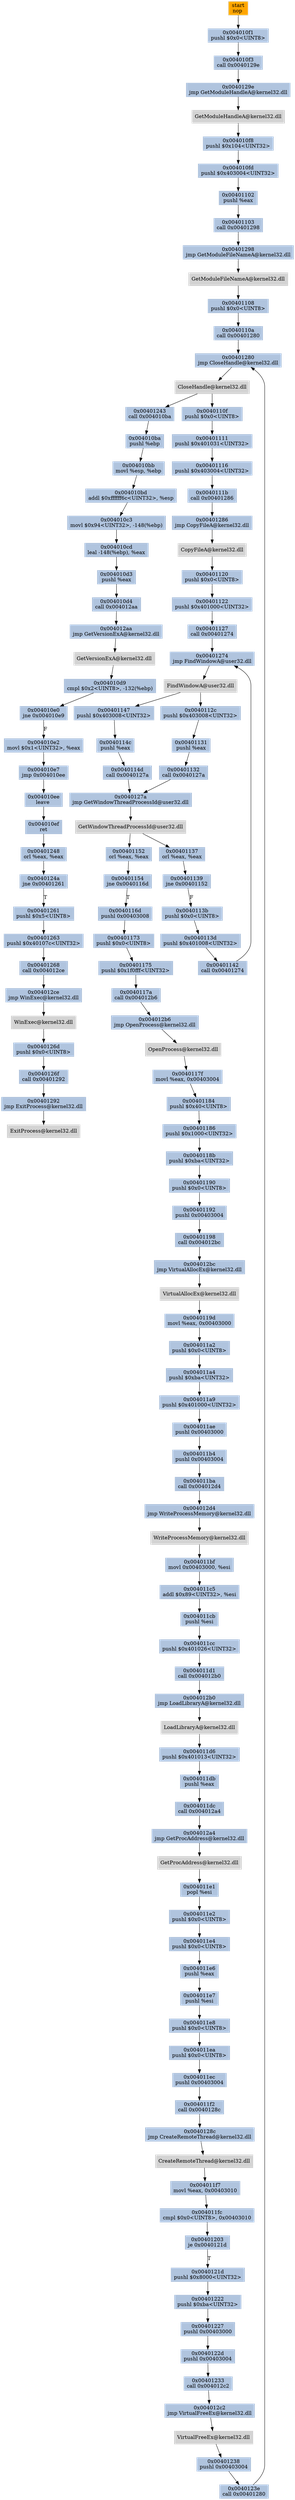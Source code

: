 digraph G {
node[shape=rectangle,style=filled,fillcolor=lightsteelblue,color=lightsteelblue]
bgcolor="transparent"
a0x004010f0nop_[label="start\nnop ",fillcolor="orange",color="lightgrey"];
a0x004010f1pushl_0x0UINT8[label="0x004010f1\npushl $0x0<UINT8>"];
a0x004010f3call_0x0040129e[label="0x004010f3\ncall 0x0040129e"];
a0x0040129ejmp_GetModuleHandleA_kernel32_dll[label="0x0040129e\njmp GetModuleHandleA@kernel32.dll"];
GetModuleHandleA_kernel32_dll[label="GetModuleHandleA@kernel32.dll",fillcolor="lightgrey",color="lightgrey"];
a0x004010f8pushl_0x104UINT32[label="0x004010f8\npushl $0x104<UINT32>"];
a0x004010fdpushl_0x403004UINT32[label="0x004010fd\npushl $0x403004<UINT32>"];
a0x00401102pushl_eax[label="0x00401102\npushl %eax"];
a0x00401103call_0x00401298[label="0x00401103\ncall 0x00401298"];
a0x00401298jmp_GetModuleFileNameA_kernel32_dll[label="0x00401298\njmp GetModuleFileNameA@kernel32.dll"];
GetModuleFileNameA_kernel32_dll[label="GetModuleFileNameA@kernel32.dll",fillcolor="lightgrey",color="lightgrey"];
a0x00401108pushl_0x0UINT8[label="0x00401108\npushl $0x0<UINT8>"];
a0x0040110acall_0x00401280[label="0x0040110a\ncall 0x00401280"];
a0x00401280jmp_CloseHandle_kernel32_dll[label="0x00401280\njmp CloseHandle@kernel32.dll"];
CloseHandle_kernel32_dll[label="CloseHandle@kernel32.dll",fillcolor="lightgrey",color="lightgrey"];
a0x0040110fpushl_0x0UINT8[label="0x0040110f\npushl $0x0<UINT8>"];
a0x00401111pushl_0x401031UINT32[label="0x00401111\npushl $0x401031<UINT32>"];
a0x00401116pushl_0x403004UINT32[label="0x00401116\npushl $0x403004<UINT32>"];
a0x0040111bcall_0x00401286[label="0x0040111b\ncall 0x00401286"];
a0x00401286jmp_CopyFileA_kernel32_dll[label="0x00401286\njmp CopyFileA@kernel32.dll"];
CopyFileA_kernel32_dll[label="CopyFileA@kernel32.dll",fillcolor="lightgrey",color="lightgrey"];
a0x00401120pushl_0x0UINT8[label="0x00401120\npushl $0x0<UINT8>"];
a0x00401122pushl_0x401000UINT32[label="0x00401122\npushl $0x401000<UINT32>"];
a0x00401127call_0x00401274[label="0x00401127\ncall 0x00401274"];
a0x00401274jmp_FindWindowA_user32_dll[label="0x00401274\njmp FindWindowA@user32.dll"];
FindWindowA_user32_dll[label="FindWindowA@user32.dll",fillcolor="lightgrey",color="lightgrey"];
a0x0040112cpushl_0x403008UINT32[label="0x0040112c\npushl $0x403008<UINT32>"];
a0x00401131pushl_eax[label="0x00401131\npushl %eax"];
a0x00401132call_0x0040127a[label="0x00401132\ncall 0x0040127a"];
a0x0040127ajmp_GetWindowThreadProcessId_user32_dll[label="0x0040127a\njmp GetWindowThreadProcessId@user32.dll"];
GetWindowThreadProcessId_user32_dll[label="GetWindowThreadProcessId@user32.dll",fillcolor="lightgrey",color="lightgrey"];
a0x00401137orl_eax_eax[label="0x00401137\norl %eax, %eax"];
a0x00401139jne_0x00401152[label="0x00401139\njne 0x00401152"];
a0x0040113bpushl_0x0UINT8[label="0x0040113b\npushl $0x0<UINT8>"];
a0x0040113dpushl_0x401008UINT32[label="0x0040113d\npushl $0x401008<UINT32>"];
a0x00401142call_0x00401274[label="0x00401142\ncall 0x00401274"];
a0x00401147pushl_0x403008UINT32[label="0x00401147\npushl $0x403008<UINT32>"];
a0x0040114cpushl_eax[label="0x0040114c\npushl %eax"];
a0x0040114dcall_0x0040127a[label="0x0040114d\ncall 0x0040127a"];
a0x00401152orl_eax_eax[label="0x00401152\norl %eax, %eax"];
a0x00401154jne_0x0040116d[label="0x00401154\njne 0x0040116d"];
a0x0040116dpushl_0x00403008[label="0x0040116d\npushl 0x00403008"];
a0x00401173pushl_0x0UINT8[label="0x00401173\npushl $0x0<UINT8>"];
a0x00401175pushl_0x1f0fffUINT32[label="0x00401175\npushl $0x1f0fff<UINT32>"];
a0x0040117acall_0x004012b6[label="0x0040117a\ncall 0x004012b6"];
a0x004012b6jmp_OpenProcess_kernel32_dll[label="0x004012b6\njmp OpenProcess@kernel32.dll"];
OpenProcess_kernel32_dll[label="OpenProcess@kernel32.dll",fillcolor="lightgrey",color="lightgrey"];
a0x0040117fmovl_eax_0x00403004[label="0x0040117f\nmovl %eax, 0x00403004"];
a0x00401184pushl_0x40UINT8[label="0x00401184\npushl $0x40<UINT8>"];
a0x00401186pushl_0x1000UINT32[label="0x00401186\npushl $0x1000<UINT32>"];
a0x0040118bpushl_0xbaUINT32[label="0x0040118b\npushl $0xba<UINT32>"];
a0x00401190pushl_0x0UINT8[label="0x00401190\npushl $0x0<UINT8>"];
a0x00401192pushl_0x00403004[label="0x00401192\npushl 0x00403004"];
a0x00401198call_0x004012bc[label="0x00401198\ncall 0x004012bc"];
a0x004012bcjmp_VirtualAllocEx_kernel32_dll[label="0x004012bc\njmp VirtualAllocEx@kernel32.dll"];
VirtualAllocEx_kernel32_dll[label="VirtualAllocEx@kernel32.dll",fillcolor="lightgrey",color="lightgrey"];
a0x0040119dmovl_eax_0x00403000[label="0x0040119d\nmovl %eax, 0x00403000"];
a0x004011a2pushl_0x0UINT8[label="0x004011a2\npushl $0x0<UINT8>"];
a0x004011a4pushl_0xbaUINT32[label="0x004011a4\npushl $0xba<UINT32>"];
a0x004011a9pushl_0x401000UINT32[label="0x004011a9\npushl $0x401000<UINT32>"];
a0x004011aepushl_0x00403000[label="0x004011ae\npushl 0x00403000"];
a0x004011b4pushl_0x00403004[label="0x004011b4\npushl 0x00403004"];
a0x004011bacall_0x004012d4[label="0x004011ba\ncall 0x004012d4"];
a0x004012d4jmp_WriteProcessMemory_kernel32_dll[label="0x004012d4\njmp WriteProcessMemory@kernel32.dll"];
WriteProcessMemory_kernel32_dll[label="WriteProcessMemory@kernel32.dll",fillcolor="lightgrey",color="lightgrey"];
a0x004011bfmovl_0x00403000_esi[label="0x004011bf\nmovl 0x00403000, %esi"];
a0x004011c5addl_0x89UINT32_esi[label="0x004011c5\naddl $0x89<UINT32>, %esi"];
a0x004011cbpushl_esi[label="0x004011cb\npushl %esi"];
a0x004011ccpushl_0x401026UINT32[label="0x004011cc\npushl $0x401026<UINT32>"];
a0x004011d1call_0x004012b0[label="0x004011d1\ncall 0x004012b0"];
a0x004012b0jmp_LoadLibraryA_kernel32_dll[label="0x004012b0\njmp LoadLibraryA@kernel32.dll"];
LoadLibraryA_kernel32_dll[label="LoadLibraryA@kernel32.dll",fillcolor="lightgrey",color="lightgrey"];
a0x004011d6pushl_0x401013UINT32[label="0x004011d6\npushl $0x401013<UINT32>"];
a0x004011dbpushl_eax[label="0x004011db\npushl %eax"];
a0x004011dccall_0x004012a4[label="0x004011dc\ncall 0x004012a4"];
a0x004012a4jmp_GetProcAddress_kernel32_dll[label="0x004012a4\njmp GetProcAddress@kernel32.dll"];
GetProcAddress_kernel32_dll[label="GetProcAddress@kernel32.dll",fillcolor="lightgrey",color="lightgrey"];
a0x004011e1popl_esi[label="0x004011e1\npopl %esi"];
a0x004011e2pushl_0x0UINT8[label="0x004011e2\npushl $0x0<UINT8>"];
a0x004011e4pushl_0x0UINT8[label="0x004011e4\npushl $0x0<UINT8>"];
a0x004011e6pushl_eax[label="0x004011e6\npushl %eax"];
a0x004011e7pushl_esi[label="0x004011e7\npushl %esi"];
a0x004011e8pushl_0x0UINT8[label="0x004011e8\npushl $0x0<UINT8>"];
a0x004011eapushl_0x0UINT8[label="0x004011ea\npushl $0x0<UINT8>"];
a0x004011ecpushl_0x00403004[label="0x004011ec\npushl 0x00403004"];
a0x004011f2call_0x0040128c[label="0x004011f2\ncall 0x0040128c"];
a0x0040128cjmp_CreateRemoteThread_kernel32_dll[label="0x0040128c\njmp CreateRemoteThread@kernel32.dll"];
CreateRemoteThread_kernel32_dll[label="CreateRemoteThread@kernel32.dll",fillcolor="lightgrey",color="lightgrey"];
a0x004011f7movl_eax_0x00403010[label="0x004011f7\nmovl %eax, 0x00403010"];
a0x004011fccmpl_0x0UINT8_0x00403010[label="0x004011fc\ncmpl $0x0<UINT8>, 0x00403010"];
a0x00401203je_0x0040121d[label="0x00401203\nje 0x0040121d"];
a0x0040121dpushl_0x8000UINT32[label="0x0040121d\npushl $0x8000<UINT32>"];
a0x00401222pushl_0xbaUINT32[label="0x00401222\npushl $0xba<UINT32>"];
a0x00401227pushl_0x00403000[label="0x00401227\npushl 0x00403000"];
a0x0040122dpushl_0x00403004[label="0x0040122d\npushl 0x00403004"];
a0x00401233call_0x004012c2[label="0x00401233\ncall 0x004012c2"];
a0x004012c2jmp_VirtualFreeEx_kernel32_dll[label="0x004012c2\njmp VirtualFreeEx@kernel32.dll"];
VirtualFreeEx_kernel32_dll[label="VirtualFreeEx@kernel32.dll",fillcolor="lightgrey",color="lightgrey"];
a0x00401238pushl_0x00403004[label="0x00401238\npushl 0x00403004"];
a0x0040123ecall_0x00401280[label="0x0040123e\ncall 0x00401280"];
a0x00401243call_0x004010ba[label="0x00401243\ncall 0x004010ba"];
a0x004010bapushl_ebp[label="0x004010ba\npushl %ebp"];
a0x004010bbmovl_esp_ebp[label="0x004010bb\nmovl %esp, %ebp"];
a0x004010bdaddl_0xffffff6cUINT32_esp[label="0x004010bd\naddl $0xffffff6c<UINT32>, %esp"];
a0x004010c3movl_0x94UINT32__148ebp_[label="0x004010c3\nmovl $0x94<UINT32>, -148(%ebp)"];
a0x004010cdleal__148ebp__eax[label="0x004010cd\nleal -148(%ebp), %eax"];
a0x004010d3pushl_eax[label="0x004010d3\npushl %eax"];
a0x004010d4call_0x004012aa[label="0x004010d4\ncall 0x004012aa"];
a0x004012aajmp_GetVersionExA_kernel32_dll[label="0x004012aa\njmp GetVersionExA@kernel32.dll"];
GetVersionExA_kernel32_dll[label="GetVersionExA@kernel32.dll",fillcolor="lightgrey",color="lightgrey"];
a0x004010d9cmpl_0x2UINT8__132ebp_[label="0x004010d9\ncmpl $0x2<UINT8>, -132(%ebp)"];
a0x004010e0jne_0x004010e9[label="0x004010e0\njne 0x004010e9"];
a0x004010e2movl_0x1UINT32_eax[label="0x004010e2\nmovl $0x1<UINT32>, %eax"];
a0x004010e7jmp_0x004010ee[label="0x004010e7\njmp 0x004010ee"];
a0x004010eeleave_[label="0x004010ee\nleave "];
a0x004010efret[label="0x004010ef\nret"];
a0x00401248orl_eax_eax[label="0x00401248\norl %eax, %eax"];
a0x0040124ajne_0x00401261[label="0x0040124a\njne 0x00401261"];
a0x00401261pushl_0x5UINT8[label="0x00401261\npushl $0x5<UINT8>"];
a0x00401263pushl_0x40107cUINT32[label="0x00401263\npushl $0x40107c<UINT32>"];
a0x00401268call_0x004012ce[label="0x00401268\ncall 0x004012ce"];
a0x004012cejmp_WinExec_kernel32_dll[label="0x004012ce\njmp WinExec@kernel32.dll"];
WinExec_kernel32_dll[label="WinExec@kernel32.dll",fillcolor="lightgrey",color="lightgrey"];
a0x0040126dpushl_0x0UINT8[label="0x0040126d\npushl $0x0<UINT8>"];
a0x0040126fcall_0x00401292[label="0x0040126f\ncall 0x00401292"];
a0x00401292jmp_ExitProcess_kernel32_dll[label="0x00401292\njmp ExitProcess@kernel32.dll"];
ExitProcess_kernel32_dll[label="ExitProcess@kernel32.dll",fillcolor="lightgrey",color="lightgrey"];
a0x004010f0nop_ -> a0x004010f1pushl_0x0UINT8 [color="#000000"];
a0x004010f1pushl_0x0UINT8 -> a0x004010f3call_0x0040129e [color="#000000"];
a0x004010f3call_0x0040129e -> a0x0040129ejmp_GetModuleHandleA_kernel32_dll [color="#000000"];
a0x0040129ejmp_GetModuleHandleA_kernel32_dll -> GetModuleHandleA_kernel32_dll [color="#000000"];
GetModuleHandleA_kernel32_dll -> a0x004010f8pushl_0x104UINT32 [color="#000000"];
a0x004010f8pushl_0x104UINT32 -> a0x004010fdpushl_0x403004UINT32 [color="#000000"];
a0x004010fdpushl_0x403004UINT32 -> a0x00401102pushl_eax [color="#000000"];
a0x00401102pushl_eax -> a0x00401103call_0x00401298 [color="#000000"];
a0x00401103call_0x00401298 -> a0x00401298jmp_GetModuleFileNameA_kernel32_dll [color="#000000"];
a0x00401298jmp_GetModuleFileNameA_kernel32_dll -> GetModuleFileNameA_kernel32_dll [color="#000000"];
GetModuleFileNameA_kernel32_dll -> a0x00401108pushl_0x0UINT8 [color="#000000"];
a0x00401108pushl_0x0UINT8 -> a0x0040110acall_0x00401280 [color="#000000"];
a0x0040110acall_0x00401280 -> a0x00401280jmp_CloseHandle_kernel32_dll [color="#000000"];
a0x00401280jmp_CloseHandle_kernel32_dll -> CloseHandle_kernel32_dll [color="#000000"];
CloseHandle_kernel32_dll -> a0x0040110fpushl_0x0UINT8 [color="#000000"];
a0x0040110fpushl_0x0UINT8 -> a0x00401111pushl_0x401031UINT32 [color="#000000"];
a0x00401111pushl_0x401031UINT32 -> a0x00401116pushl_0x403004UINT32 [color="#000000"];
a0x00401116pushl_0x403004UINT32 -> a0x0040111bcall_0x00401286 [color="#000000"];
a0x0040111bcall_0x00401286 -> a0x00401286jmp_CopyFileA_kernel32_dll [color="#000000"];
a0x00401286jmp_CopyFileA_kernel32_dll -> CopyFileA_kernel32_dll [color="#000000"];
CopyFileA_kernel32_dll -> a0x00401120pushl_0x0UINT8 [color="#000000"];
a0x00401120pushl_0x0UINT8 -> a0x00401122pushl_0x401000UINT32 [color="#000000"];
a0x00401122pushl_0x401000UINT32 -> a0x00401127call_0x00401274 [color="#000000"];
a0x00401127call_0x00401274 -> a0x00401274jmp_FindWindowA_user32_dll [color="#000000"];
a0x00401274jmp_FindWindowA_user32_dll -> FindWindowA_user32_dll [color="#000000"];
FindWindowA_user32_dll -> a0x0040112cpushl_0x403008UINT32 [color="#000000"];
a0x0040112cpushl_0x403008UINT32 -> a0x00401131pushl_eax [color="#000000"];
a0x00401131pushl_eax -> a0x00401132call_0x0040127a [color="#000000"];
a0x00401132call_0x0040127a -> a0x0040127ajmp_GetWindowThreadProcessId_user32_dll [color="#000000"];
a0x0040127ajmp_GetWindowThreadProcessId_user32_dll -> GetWindowThreadProcessId_user32_dll [color="#000000"];
GetWindowThreadProcessId_user32_dll -> a0x00401137orl_eax_eax [color="#000000"];
a0x00401137orl_eax_eax -> a0x00401139jne_0x00401152 [color="#000000"];
a0x00401139jne_0x00401152 -> a0x0040113bpushl_0x0UINT8 [color="#000000",label="F"];
a0x0040113bpushl_0x0UINT8 -> a0x0040113dpushl_0x401008UINT32 [color="#000000"];
a0x0040113dpushl_0x401008UINT32 -> a0x00401142call_0x00401274 [color="#000000"];
a0x00401142call_0x00401274 -> a0x00401274jmp_FindWindowA_user32_dll [color="#000000"];
FindWindowA_user32_dll -> a0x00401147pushl_0x403008UINT32 [color="#000000"];
a0x00401147pushl_0x403008UINT32 -> a0x0040114cpushl_eax [color="#000000"];
a0x0040114cpushl_eax -> a0x0040114dcall_0x0040127a [color="#000000"];
a0x0040114dcall_0x0040127a -> a0x0040127ajmp_GetWindowThreadProcessId_user32_dll [color="#000000"];
GetWindowThreadProcessId_user32_dll -> a0x00401152orl_eax_eax [color="#000000"];
a0x00401152orl_eax_eax -> a0x00401154jne_0x0040116d [color="#000000"];
a0x00401154jne_0x0040116d -> a0x0040116dpushl_0x00403008 [color="#000000",label="T"];
a0x0040116dpushl_0x00403008 -> a0x00401173pushl_0x0UINT8 [color="#000000"];
a0x00401173pushl_0x0UINT8 -> a0x00401175pushl_0x1f0fffUINT32 [color="#000000"];
a0x00401175pushl_0x1f0fffUINT32 -> a0x0040117acall_0x004012b6 [color="#000000"];
a0x0040117acall_0x004012b6 -> a0x004012b6jmp_OpenProcess_kernel32_dll [color="#000000"];
a0x004012b6jmp_OpenProcess_kernel32_dll -> OpenProcess_kernel32_dll [color="#000000"];
OpenProcess_kernel32_dll -> a0x0040117fmovl_eax_0x00403004 [color="#000000"];
a0x0040117fmovl_eax_0x00403004 -> a0x00401184pushl_0x40UINT8 [color="#000000"];
a0x00401184pushl_0x40UINT8 -> a0x00401186pushl_0x1000UINT32 [color="#000000"];
a0x00401186pushl_0x1000UINT32 -> a0x0040118bpushl_0xbaUINT32 [color="#000000"];
a0x0040118bpushl_0xbaUINT32 -> a0x00401190pushl_0x0UINT8 [color="#000000"];
a0x00401190pushl_0x0UINT8 -> a0x00401192pushl_0x00403004 [color="#000000"];
a0x00401192pushl_0x00403004 -> a0x00401198call_0x004012bc [color="#000000"];
a0x00401198call_0x004012bc -> a0x004012bcjmp_VirtualAllocEx_kernel32_dll [color="#000000"];
a0x004012bcjmp_VirtualAllocEx_kernel32_dll -> VirtualAllocEx_kernel32_dll [color="#000000"];
VirtualAllocEx_kernel32_dll -> a0x0040119dmovl_eax_0x00403000 [color="#000000"];
a0x0040119dmovl_eax_0x00403000 -> a0x004011a2pushl_0x0UINT8 [color="#000000"];
a0x004011a2pushl_0x0UINT8 -> a0x004011a4pushl_0xbaUINT32 [color="#000000"];
a0x004011a4pushl_0xbaUINT32 -> a0x004011a9pushl_0x401000UINT32 [color="#000000"];
a0x004011a9pushl_0x401000UINT32 -> a0x004011aepushl_0x00403000 [color="#000000"];
a0x004011aepushl_0x00403000 -> a0x004011b4pushl_0x00403004 [color="#000000"];
a0x004011b4pushl_0x00403004 -> a0x004011bacall_0x004012d4 [color="#000000"];
a0x004011bacall_0x004012d4 -> a0x004012d4jmp_WriteProcessMemory_kernel32_dll [color="#000000"];
a0x004012d4jmp_WriteProcessMemory_kernel32_dll -> WriteProcessMemory_kernel32_dll [color="#000000"];
WriteProcessMemory_kernel32_dll -> a0x004011bfmovl_0x00403000_esi [color="#000000"];
a0x004011bfmovl_0x00403000_esi -> a0x004011c5addl_0x89UINT32_esi [color="#000000"];
a0x004011c5addl_0x89UINT32_esi -> a0x004011cbpushl_esi [color="#000000"];
a0x004011cbpushl_esi -> a0x004011ccpushl_0x401026UINT32 [color="#000000"];
a0x004011ccpushl_0x401026UINT32 -> a0x004011d1call_0x004012b0 [color="#000000"];
a0x004011d1call_0x004012b0 -> a0x004012b0jmp_LoadLibraryA_kernel32_dll [color="#000000"];
a0x004012b0jmp_LoadLibraryA_kernel32_dll -> LoadLibraryA_kernel32_dll [color="#000000"];
LoadLibraryA_kernel32_dll -> a0x004011d6pushl_0x401013UINT32 [color="#000000"];
a0x004011d6pushl_0x401013UINT32 -> a0x004011dbpushl_eax [color="#000000"];
a0x004011dbpushl_eax -> a0x004011dccall_0x004012a4 [color="#000000"];
a0x004011dccall_0x004012a4 -> a0x004012a4jmp_GetProcAddress_kernel32_dll [color="#000000"];
a0x004012a4jmp_GetProcAddress_kernel32_dll -> GetProcAddress_kernel32_dll [color="#000000"];
GetProcAddress_kernel32_dll -> a0x004011e1popl_esi [color="#000000"];
a0x004011e1popl_esi -> a0x004011e2pushl_0x0UINT8 [color="#000000"];
a0x004011e2pushl_0x0UINT8 -> a0x004011e4pushl_0x0UINT8 [color="#000000"];
a0x004011e4pushl_0x0UINT8 -> a0x004011e6pushl_eax [color="#000000"];
a0x004011e6pushl_eax -> a0x004011e7pushl_esi [color="#000000"];
a0x004011e7pushl_esi -> a0x004011e8pushl_0x0UINT8 [color="#000000"];
a0x004011e8pushl_0x0UINT8 -> a0x004011eapushl_0x0UINT8 [color="#000000"];
a0x004011eapushl_0x0UINT8 -> a0x004011ecpushl_0x00403004 [color="#000000"];
a0x004011ecpushl_0x00403004 -> a0x004011f2call_0x0040128c [color="#000000"];
a0x004011f2call_0x0040128c -> a0x0040128cjmp_CreateRemoteThread_kernel32_dll [color="#000000"];
a0x0040128cjmp_CreateRemoteThread_kernel32_dll -> CreateRemoteThread_kernel32_dll [color="#000000"];
CreateRemoteThread_kernel32_dll -> a0x004011f7movl_eax_0x00403010 [color="#000000"];
a0x004011f7movl_eax_0x00403010 -> a0x004011fccmpl_0x0UINT8_0x00403010 [color="#000000"];
a0x004011fccmpl_0x0UINT8_0x00403010 -> a0x00401203je_0x0040121d [color="#000000"];
a0x00401203je_0x0040121d -> a0x0040121dpushl_0x8000UINT32 [color="#000000",label="T"];
a0x0040121dpushl_0x8000UINT32 -> a0x00401222pushl_0xbaUINT32 [color="#000000"];
a0x00401222pushl_0xbaUINT32 -> a0x00401227pushl_0x00403000 [color="#000000"];
a0x00401227pushl_0x00403000 -> a0x0040122dpushl_0x00403004 [color="#000000"];
a0x0040122dpushl_0x00403004 -> a0x00401233call_0x004012c2 [color="#000000"];
a0x00401233call_0x004012c2 -> a0x004012c2jmp_VirtualFreeEx_kernel32_dll [color="#000000"];
a0x004012c2jmp_VirtualFreeEx_kernel32_dll -> VirtualFreeEx_kernel32_dll [color="#000000"];
VirtualFreeEx_kernel32_dll -> a0x00401238pushl_0x00403004 [color="#000000"];
a0x00401238pushl_0x00403004 -> a0x0040123ecall_0x00401280 [color="#000000"];
a0x0040123ecall_0x00401280 -> a0x00401280jmp_CloseHandle_kernel32_dll [color="#000000"];
CloseHandle_kernel32_dll -> a0x00401243call_0x004010ba [color="#000000"];
a0x00401243call_0x004010ba -> a0x004010bapushl_ebp [color="#000000"];
a0x004010bapushl_ebp -> a0x004010bbmovl_esp_ebp [color="#000000"];
a0x004010bbmovl_esp_ebp -> a0x004010bdaddl_0xffffff6cUINT32_esp [color="#000000"];
a0x004010bdaddl_0xffffff6cUINT32_esp -> a0x004010c3movl_0x94UINT32__148ebp_ [color="#000000"];
a0x004010c3movl_0x94UINT32__148ebp_ -> a0x004010cdleal__148ebp__eax [color="#000000"];
a0x004010cdleal__148ebp__eax -> a0x004010d3pushl_eax [color="#000000"];
a0x004010d3pushl_eax -> a0x004010d4call_0x004012aa [color="#000000"];
a0x004010d4call_0x004012aa -> a0x004012aajmp_GetVersionExA_kernel32_dll [color="#000000"];
a0x004012aajmp_GetVersionExA_kernel32_dll -> GetVersionExA_kernel32_dll [color="#000000"];
GetVersionExA_kernel32_dll -> a0x004010d9cmpl_0x2UINT8__132ebp_ [color="#000000"];
a0x004010d9cmpl_0x2UINT8__132ebp_ -> a0x004010e0jne_0x004010e9 [color="#000000"];
a0x004010e0jne_0x004010e9 -> a0x004010e2movl_0x1UINT32_eax [color="#000000",label="F"];
a0x004010e2movl_0x1UINT32_eax -> a0x004010e7jmp_0x004010ee [color="#000000"];
a0x004010e7jmp_0x004010ee -> a0x004010eeleave_ [color="#000000"];
a0x004010eeleave_ -> a0x004010efret [color="#000000"];
a0x004010efret -> a0x00401248orl_eax_eax [color="#000000"];
a0x00401248orl_eax_eax -> a0x0040124ajne_0x00401261 [color="#000000"];
a0x0040124ajne_0x00401261 -> a0x00401261pushl_0x5UINT8 [color="#000000",label="T"];
a0x00401261pushl_0x5UINT8 -> a0x00401263pushl_0x40107cUINT32 [color="#000000"];
a0x00401263pushl_0x40107cUINT32 -> a0x00401268call_0x004012ce [color="#000000"];
a0x00401268call_0x004012ce -> a0x004012cejmp_WinExec_kernel32_dll [color="#000000"];
a0x004012cejmp_WinExec_kernel32_dll -> WinExec_kernel32_dll [color="#000000"];
WinExec_kernel32_dll -> a0x0040126dpushl_0x0UINT8 [color="#000000"];
a0x0040126dpushl_0x0UINT8 -> a0x0040126fcall_0x00401292 [color="#000000"];
a0x0040126fcall_0x00401292 -> a0x00401292jmp_ExitProcess_kernel32_dll [color="#000000"];
a0x00401292jmp_ExitProcess_kernel32_dll -> ExitProcess_kernel32_dll [color="#000000"];
}

